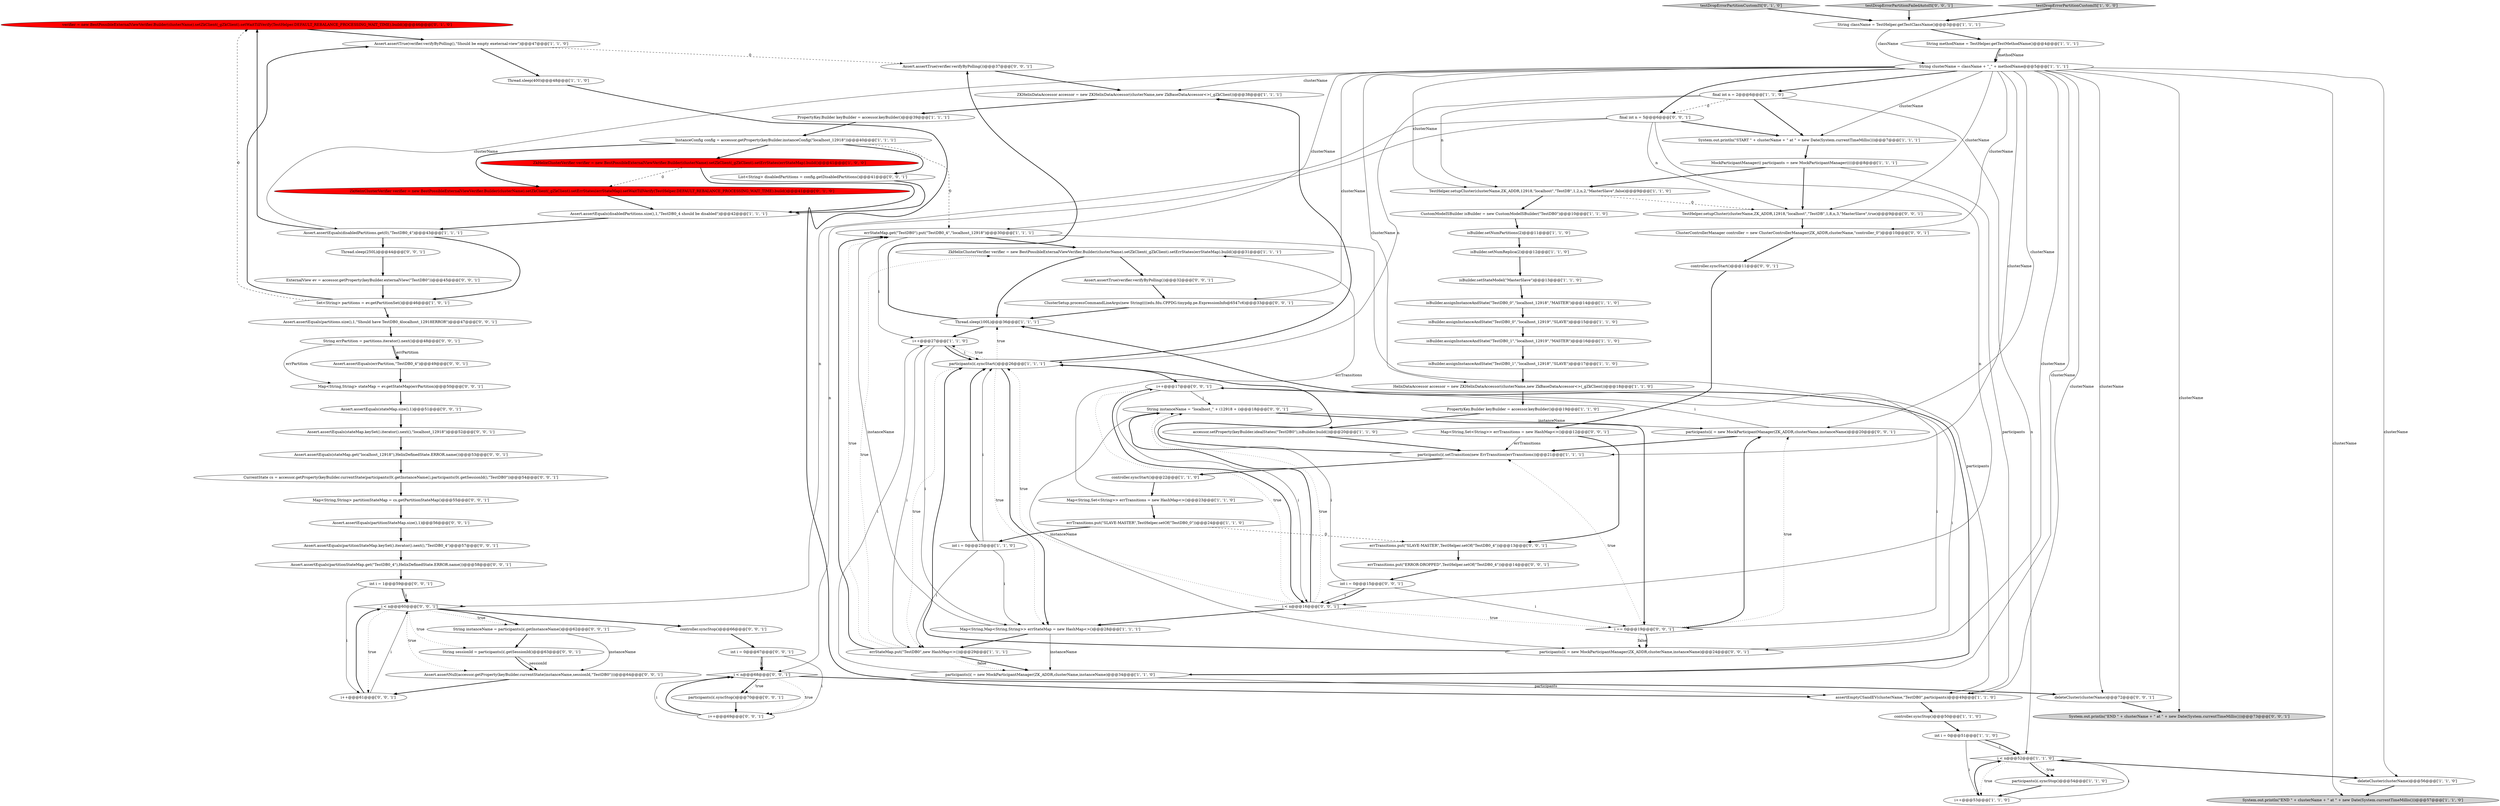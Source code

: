 digraph {
49 [style = filled, label = "verifier = new BestPossibleExternalViewVerifier.Builder(clusterName).setZkClient(_gZkClient).setWaitTillVerify(TestHelper.DEFAULT_REBALANCE_PROCESSING_WAIT_TIME).build()@@@46@@@['0', '1', '0']", fillcolor = red, shape = ellipse image = "AAA1AAABBB2BBB"];
61 [style = filled, label = "controller.syncStop()@@@66@@@['0', '0', '1']", fillcolor = white, shape = ellipse image = "AAA0AAABBB3BBB"];
92 [style = filled, label = "String instanceName = \"localhost_\" + (12918 + i)@@@18@@@['0', '0', '1']", fillcolor = white, shape = ellipse image = "AAA0AAABBB3BBB"];
96 [style = filled, label = "Map<String,String> partitionStateMap = cs.getPartitionStateMap()@@@55@@@['0', '0', '1']", fillcolor = white, shape = ellipse image = "AAA0AAABBB3BBB"];
94 [style = filled, label = "i < n@@@68@@@['0', '0', '1']", fillcolor = white, shape = diamond image = "AAA0AAABBB3BBB"];
71 [style = filled, label = "Assert.assertTrue(verifier.verifyByPolling())@@@37@@@['0', '0', '1']", fillcolor = white, shape = ellipse image = "AAA0AAABBB3BBB"];
56 [style = filled, label = "System.out.println(\"END \" + clusterName + \" at \" + new Date(System.currentTimeMillis()))@@@73@@@['0', '0', '1']", fillcolor = lightgray, shape = ellipse image = "AAA0AAABBB3BBB"];
75 [style = filled, label = "CurrentState cs = accessor.getProperty(keyBuilder.currentState(participants(0(.getInstanceName(),participants(0(.getSessionId(),\"TestDB0\"))@@@54@@@['0', '0', '1']", fillcolor = white, shape = ellipse image = "AAA0AAABBB3BBB"];
30 [style = filled, label = "ZkHelixClusterVerifier verifier = new BestPossibleExternalViewVerifier.Builder(clusterName).setZkClient(_gZkClient).setErrStates(errStateMap).build()@@@31@@@['1', '1', '1']", fillcolor = white, shape = ellipse image = "AAA0AAABBB1BBB"];
85 [style = filled, label = "i < n@@@16@@@['0', '0', '1']", fillcolor = white, shape = diamond image = "AAA0AAABBB3BBB"];
86 [style = filled, label = "Assert.assertEquals(stateMap.keySet().iterator().next(),\"localhost_12918\")@@@52@@@['0', '0', '1']", fillcolor = white, shape = ellipse image = "AAA0AAABBB3BBB"];
35 [style = filled, label = "System.out.println(\"START \" + clusterName + \" at \" + new Date(System.currentTimeMillis()))@@@7@@@['1', '1', '1']", fillcolor = white, shape = ellipse image = "AAA0AAABBB1BBB"];
73 [style = filled, label = "Assert.assertEquals(errPartition,\"TestDB0_4\")@@@49@@@['0', '0', '1']", fillcolor = white, shape = ellipse image = "AAA0AAABBB3BBB"];
74 [style = filled, label = "String errPartition = partitions.iterator().next()@@@48@@@['0', '0', '1']", fillcolor = white, shape = ellipse image = "AAA0AAABBB3BBB"];
97 [style = filled, label = "participants(i( = new MockParticipantManager(ZK_ADDR,clusterName,instanceName)@@@20@@@['0', '0', '1']", fillcolor = white, shape = ellipse image = "AAA0AAABBB3BBB"];
33 [style = filled, label = "i++@@@27@@@['1', '1', '0']", fillcolor = white, shape = ellipse image = "AAA0AAABBB1BBB"];
89 [style = filled, label = "Assert.assertEquals(partitionStateMap.size(),1)@@@56@@@['0', '0', '1']", fillcolor = white, shape = ellipse image = "AAA0AAABBB3BBB"];
91 [style = filled, label = "i++@@@69@@@['0', '0', '1']", fillcolor = white, shape = ellipse image = "AAA0AAABBB3BBB"];
11 [style = filled, label = "String clusterName = className + \"_\" + methodName@@@5@@@['1', '1', '1']", fillcolor = white, shape = ellipse image = "AAA0AAABBB1BBB"];
3 [style = filled, label = "Assert.assertEquals(disabledPartitions.size(),1,\"TestDB0_4 should be disabled\")@@@42@@@['1', '1', '1']", fillcolor = white, shape = ellipse image = "AAA0AAABBB1BBB"];
0 [style = filled, label = "participants(i(.setTransition(new ErrTransition(errTransitions))@@@21@@@['1', '1', '1']", fillcolor = white, shape = ellipse image = "AAA0AAABBB1BBB"];
19 [style = filled, label = "errStateMap.get(\"TestDB0\").put(\"TestDB0_4\",\"localhost_12918\")@@@30@@@['1', '1', '1']", fillcolor = white, shape = ellipse image = "AAA0AAABBB1BBB"];
62 [style = filled, label = "final int n = 5@@@6@@@['0', '0', '1']", fillcolor = white, shape = ellipse image = "AAA0AAABBB3BBB"];
1 [style = filled, label = "errTransitions.put(\"SLAVE-MASTER\",TestHelper.setOf(\"TestDB0_0\"))@@@24@@@['1', '1', '0']", fillcolor = white, shape = ellipse image = "AAA0AAABBB1BBB"];
13 [style = filled, label = "controller.syncStart()@@@22@@@['1', '1', '0']", fillcolor = white, shape = ellipse image = "AAA0AAABBB1BBB"];
64 [style = filled, label = "Assert.assertEquals(partitionStateMap.keySet().iterator().next(),\"TestDB0_4\")@@@57@@@['0', '0', '1']", fillcolor = white, shape = ellipse image = "AAA0AAABBB3BBB"];
14 [style = filled, label = "Thread.sleep(400)@@@48@@@['1', '1', '0']", fillcolor = white, shape = ellipse image = "AAA0AAABBB1BBB"];
8 [style = filled, label = "isBuilder.setNumReplica(2)@@@12@@@['1', '1', '0']", fillcolor = white, shape = ellipse image = "AAA0AAABBB1BBB"];
40 [style = filled, label = "i < n@@@52@@@['1', '1', '0']", fillcolor = white, shape = diamond image = "AAA0AAABBB1BBB"];
34 [style = filled, label = "Set<String> partitions = ev.getPartitionSet()@@@46@@@['1', '0', '1']", fillcolor = white, shape = ellipse image = "AAA0AAABBB1BBB"];
54 [style = filled, label = "Assert.assertTrue(verifier.verifyByPolling())@@@32@@@['0', '0', '1']", fillcolor = white, shape = ellipse image = "AAA0AAABBB3BBB"];
6 [style = filled, label = "participants(i( = new MockParticipantManager(ZK_ADDR,clusterName,instanceName)@@@34@@@['1', '1', '0']", fillcolor = white, shape = ellipse image = "AAA0AAABBB1BBB"];
20 [style = filled, label = "System.out.println(\"END \" + clusterName + \" at \" + new Date(System.currentTimeMillis()))@@@57@@@['1', '1', '0']", fillcolor = lightgray, shape = ellipse image = "AAA0AAABBB1BBB"];
45 [style = filled, label = "isBuilder.setNumPartitions(2)@@@11@@@['1', '1', '0']", fillcolor = white, shape = ellipse image = "AAA0AAABBB1BBB"];
42 [style = filled, label = "PropertyKey.Builder keyBuilder = accessor.keyBuilder()@@@39@@@['1', '1', '1']", fillcolor = white, shape = ellipse image = "AAA0AAABBB1BBB"];
38 [style = filled, label = "controller.syncStop()@@@50@@@['1', '1', '0']", fillcolor = white, shape = ellipse image = "AAA0AAABBB1BBB"];
28 [style = filled, label = "InstanceConfig config = accessor.getProperty(keyBuilder.instanceConfig(\"localhost_12918\"))@@@40@@@['1', '1', '1']", fillcolor = white, shape = ellipse image = "AAA0AAABBB1BBB"];
12 [style = filled, label = "participants(i(.syncStart()@@@26@@@['1', '1', '1']", fillcolor = white, shape = ellipse image = "AAA0AAABBB1BBB"];
72 [style = filled, label = "ExternalView ev = accessor.getProperty(keyBuilder.externalView(\"TestDB0\"))@@@45@@@['0', '0', '1']", fillcolor = white, shape = ellipse image = "AAA0AAABBB3BBB"];
29 [style = filled, label = "isBuilder.assignInstanceAndState(\"TestDB0_0\",\"localhost_12919\",\"SLAVE\")@@@15@@@['1', '1', '0']", fillcolor = white, shape = ellipse image = "AAA0AAABBB1BBB"];
2 [style = filled, label = "String className = TestHelper.getTestClassName()@@@3@@@['1', '1', '1']", fillcolor = white, shape = ellipse image = "AAA0AAABBB1BBB"];
59 [style = filled, label = "Map<String,Set<String>> errTransitions = new HashMap<>()@@@12@@@['0', '0', '1']", fillcolor = white, shape = ellipse image = "AAA0AAABBB3BBB"];
60 [style = filled, label = "Assert.assertEquals(stateMap.get(\"localhost_12918\"),HelixDefinedState.ERROR.name())@@@53@@@['0', '0', '1']", fillcolor = white, shape = ellipse image = "AAA0AAABBB3BBB"];
93 [style = filled, label = "Assert.assertEquals(partitions.size(),1,\"Should have TestDB0_4localhost_12918ERROR\")@@@47@@@['0', '0', '1']", fillcolor = white, shape = ellipse image = "AAA0AAABBB3BBB"];
16 [style = filled, label = "i++@@@53@@@['1', '1', '0']", fillcolor = white, shape = ellipse image = "AAA0AAABBB1BBB"];
77 [style = filled, label = "String instanceName = participants(i(.getInstanceName()@@@62@@@['0', '0', '1']", fillcolor = white, shape = ellipse image = "AAA0AAABBB3BBB"];
66 [style = filled, label = "i < n@@@60@@@['0', '0', '1']", fillcolor = white, shape = diamond image = "AAA0AAABBB3BBB"];
10 [style = filled, label = "MockParticipantManager(( participants = new MockParticipantManager((((@@@8@@@['1', '1', '1']", fillcolor = white, shape = ellipse image = "AAA0AAABBB1BBB"];
84 [style = filled, label = "int i = 0@@@15@@@['0', '0', '1']", fillcolor = white, shape = ellipse image = "AAA0AAABBB3BBB"];
31 [style = filled, label = "PropertyKey.Builder keyBuilder = accessor.keyBuilder()@@@19@@@['1', '1', '0']", fillcolor = white, shape = ellipse image = "AAA0AAABBB1BBB"];
57 [style = filled, label = "int i = 0@@@67@@@['0', '0', '1']", fillcolor = white, shape = ellipse image = "AAA0AAABBB3BBB"];
63 [style = filled, label = "Thread.sleep(250L)@@@44@@@['0', '0', '1']", fillcolor = white, shape = ellipse image = "AAA0AAABBB3BBB"];
87 [style = filled, label = "ClusterControllerManager controller = new ClusterControllerManager(ZK_ADDR,clusterName,\"controller_0\")@@@10@@@['0', '0', '1']", fillcolor = white, shape = ellipse image = "AAA0AAABBB3BBB"];
32 [style = filled, label = "String methodName = TestHelper.getTestMethodName()@@@4@@@['1', '1', '1']", fillcolor = white, shape = ellipse image = "AAA0AAABBB1BBB"];
17 [style = filled, label = "CustomModeISBuilder isBuilder = new CustomModeISBuilder(\"TestDB0\")@@@10@@@['1', '1', '0']", fillcolor = white, shape = ellipse image = "AAA0AAABBB1BBB"];
37 [style = filled, label = "Assert.assertEquals(disabledPartitions.get(0),\"TestDB0_4\")@@@43@@@['1', '1', '1']", fillcolor = white, shape = ellipse image = "AAA0AAABBB1BBB"];
69 [style = filled, label = "List<String> disabledPartitions = config.getDisabledPartitions()@@@41@@@['0', '0', '1']", fillcolor = white, shape = ellipse image = "AAA0AAABBB3BBB"];
90 [style = filled, label = "int i = 1@@@59@@@['0', '0', '1']", fillcolor = white, shape = ellipse image = "AAA0AAABBB3BBB"];
78 [style = filled, label = "TestHelper.setupCluster(clusterName,ZK_ADDR,12918,\"localhost\",\"TestDB\",1,8,n,3,\"MasterSlave\",true)@@@9@@@['0', '0', '1']", fillcolor = white, shape = ellipse image = "AAA0AAABBB3BBB"];
39 [style = filled, label = "errStateMap.put(\"TestDB0\",new HashMap<>())@@@29@@@['1', '1', '1']", fillcolor = white, shape = ellipse image = "AAA0AAABBB1BBB"];
15 [style = filled, label = "participants(i(.syncStop()@@@54@@@['1', '1', '0']", fillcolor = white, shape = ellipse image = "AAA0AAABBB1BBB"];
9 [style = filled, label = "isBuilder.assignInstanceAndState(\"TestDB0_1\",\"localhost_12918\",\"SLAVE\")@@@17@@@['1', '1', '0']", fillcolor = white, shape = ellipse image = "AAA0AAABBB1BBB"];
76 [style = filled, label = "String sessionId = participants(i(.getSessionId()@@@63@@@['0', '0', '1']", fillcolor = white, shape = ellipse image = "AAA0AAABBB3BBB"];
51 [style = filled, label = "testDropErrorPartitionCustomIS['0', '1', '0']", fillcolor = lightgray, shape = diamond image = "AAA0AAABBB2BBB"];
27 [style = filled, label = "int i = 0@@@51@@@['1', '1', '0']", fillcolor = white, shape = ellipse image = "AAA0AAABBB1BBB"];
82 [style = filled, label = "errTransitions.put(\"SLAVE-MASTER\",TestHelper.setOf(\"TestDB0_4\"))@@@13@@@['0', '0', '1']", fillcolor = white, shape = ellipse image = "AAA0AAABBB3BBB"];
26 [style = filled, label = "final int n = 2@@@6@@@['1', '1', '0']", fillcolor = white, shape = ellipse image = "AAA0AAABBB1BBB"];
25 [style = filled, label = "deleteCluster(clusterName)@@@56@@@['1', '1', '0']", fillcolor = white, shape = ellipse image = "AAA0AAABBB1BBB"];
18 [style = filled, label = "HelixDataAccessor accessor = new ZKHelixDataAccessor(clusterName,new ZkBaseDataAccessor<>(_gZkClient))@@@18@@@['1', '1', '0']", fillcolor = white, shape = ellipse image = "AAA0AAABBB1BBB"];
23 [style = filled, label = "TestHelper.setupCluster(clusterName,ZK_ADDR,12918,\"localhost\",\"TestDB\",1,2,n,2,\"MasterSlave\",false)@@@9@@@['1', '1', '0']", fillcolor = white, shape = ellipse image = "AAA0AAABBB1BBB"];
24 [style = filled, label = "isBuilder.setStateModel(\"MasterSlave\")@@@13@@@['1', '1', '0']", fillcolor = white, shape = ellipse image = "AAA0AAABBB1BBB"];
21 [style = filled, label = "Map<String,Set<String>> errTransitions = new HashMap<>()@@@23@@@['1', '1', '0']", fillcolor = white, shape = ellipse image = "AAA0AAABBB1BBB"];
53 [style = filled, label = "i++@@@61@@@['0', '0', '1']", fillcolor = white, shape = ellipse image = "AAA0AAABBB3BBB"];
68 [style = filled, label = "i == 0@@@19@@@['0', '0', '1']", fillcolor = white, shape = diamond image = "AAA0AAABBB3BBB"];
22 [style = filled, label = "Assert.assertTrue(verifier.verifyByPolling(),\"Should be empty exeternal-view\")@@@47@@@['1', '1', '0']", fillcolor = white, shape = ellipse image = "AAA0AAABBB1BBB"];
43 [style = filled, label = "ZkHelixClusterVerifier verifier = new BestPossibleExternalViewVerifier.Builder(clusterName).setZkClient(_gZkClient).setErrStates(errStateMap).build()@@@41@@@['1', '0', '0']", fillcolor = red, shape = ellipse image = "AAA1AAABBB1BBB"];
83 [style = filled, label = "participants(i(.syncStop()@@@70@@@['0', '0', '1']", fillcolor = white, shape = ellipse image = "AAA0AAABBB3BBB"];
65 [style = filled, label = "Assert.assertEquals(partitionStateMap.get(\"TestDB0_4\"),HelixDefinedState.ERROR.name())@@@58@@@['0', '0', '1']", fillcolor = white, shape = ellipse image = "AAA0AAABBB3BBB"];
7 [style = filled, label = "Thread.sleep(100L)@@@36@@@['1', '1', '1']", fillcolor = white, shape = ellipse image = "AAA0AAABBB1BBB"];
4 [style = filled, label = "isBuilder.assignInstanceAndState(\"TestDB0_0\",\"localhost_12918\",\"MASTER\")@@@14@@@['1', '1', '0']", fillcolor = white, shape = ellipse image = "AAA0AAABBB1BBB"];
79 [style = filled, label = "errTransitions.put(\"ERROR-DROPPED\",TestHelper.setOf(\"TestDB0_4\"))@@@14@@@['0', '0', '1']", fillcolor = white, shape = ellipse image = "AAA0AAABBB3BBB"];
95 [style = filled, label = "controller.syncStart()@@@11@@@['0', '0', '1']", fillcolor = white, shape = ellipse image = "AAA0AAABBB3BBB"];
36 [style = filled, label = "ZKHelixDataAccessor accessor = new ZKHelixDataAccessor(clusterName,new ZkBaseDataAccessor<>(_gZkClient))@@@38@@@['1', '1', '1']", fillcolor = white, shape = ellipse image = "AAA0AAABBB1BBB"];
81 [style = filled, label = "testDropErrorPartitionFailedAutoIS['0', '0', '1']", fillcolor = lightgray, shape = diamond image = "AAA0AAABBB3BBB"];
58 [style = filled, label = "deleteCluster(clusterName)@@@72@@@['0', '0', '1']", fillcolor = white, shape = ellipse image = "AAA0AAABBB3BBB"];
70 [style = filled, label = "Assert.assertNull(accessor.getProperty(keyBuilder.currentState(instanceName,sessionId,\"TestDB0\")))@@@64@@@['0', '0', '1']", fillcolor = white, shape = ellipse image = "AAA0AAABBB3BBB"];
88 [style = filled, label = "i++@@@17@@@['0', '0', '1']", fillcolor = white, shape = ellipse image = "AAA0AAABBB3BBB"];
44 [style = filled, label = "assertEmptyCSandEV(clusterName,\"TestDB0\",participants)@@@49@@@['1', '1', '0']", fillcolor = white, shape = ellipse image = "AAA0AAABBB1BBB"];
46 [style = filled, label = "testDropErrorPartitionCustomIS['1', '0', '0']", fillcolor = lightgray, shape = diamond image = "AAA0AAABBB1BBB"];
47 [style = filled, label = "int i = 0@@@25@@@['1', '1', '0']", fillcolor = white, shape = ellipse image = "AAA0AAABBB1BBB"];
67 [style = filled, label = "ClusterSetup.processCommandLineArgs(new String((((edu.fdu.CPPDG.tinypdg.pe.ExpressionInfo@6547c6)@@@33@@@['0', '0', '1']", fillcolor = white, shape = ellipse image = "AAA0AAABBB3BBB"];
80 [style = filled, label = "Assert.assertEquals(stateMap.size(),1)@@@51@@@['0', '0', '1']", fillcolor = white, shape = ellipse image = "AAA0AAABBB3BBB"];
5 [style = filled, label = "accessor.setProperty(keyBuilder.idealStates(\"TestDB0\"),isBuilder.build())@@@20@@@['1', '1', '0']", fillcolor = white, shape = ellipse image = "AAA0AAABBB1BBB"];
55 [style = filled, label = "participants(i( = new MockParticipantManager(ZK_ADDR,clusterName,instanceName)@@@24@@@['0', '0', '1']", fillcolor = white, shape = ellipse image = "AAA0AAABBB3BBB"];
50 [style = filled, label = "ZkHelixClusterVerifier verifier = new BestPossibleExternalViewVerifier.Builder(clusterName).setZkClient(_gZkClient).setErrStates(errStateMap).setWaitTillVerify(TestHelper.DEFAULT_REBALANCE_PROCESSING_WAIT_TIME).build()@@@41@@@['0', '1', '0']", fillcolor = red, shape = ellipse image = "AAA1AAABBB2BBB"];
52 [style = filled, label = "Map<String,String> stateMap = ev.getStateMap(errPartition)@@@50@@@['0', '0', '1']", fillcolor = white, shape = ellipse image = "AAA0AAABBB3BBB"];
48 [style = filled, label = "Map<String,Map<String,String>> errStateMap = new HashMap<>()@@@28@@@['1', '1', '1']", fillcolor = white, shape = ellipse image = "AAA0AAABBB1BBB"];
41 [style = filled, label = "isBuilder.assignInstanceAndState(\"TestDB0_1\",\"localhost_12919\",\"MASTER\")@@@16@@@['1', '1', '0']", fillcolor = white, shape = ellipse image = "AAA0AAABBB1BBB"];
63->72 [style = bold, label=""];
33->39 [style = solid, label="i"];
83->91 [style = bold, label=""];
39->19 [style = bold, label=""];
12->39 [style = dotted, label="true"];
0->13 [style = bold, label=""];
37->49 [style = bold, label=""];
96->89 [style = bold, label=""];
22->71 [style = dashed, label="0"];
46->2 [style = bold, label=""];
84->92 [style = solid, label="i"];
84->68 [style = solid, label="i"];
28->50 [style = bold, label=""];
40->15 [style = bold, label=""];
40->25 [style = bold, label=""];
17->45 [style = bold, label=""];
39->6 [style = bold, label=""];
41->9 [style = bold, label=""];
61->57 [style = bold, label=""];
12->88 [style = bold, label=""];
47->12 [style = solid, label="i"];
97->88 [style = solid, label="i"];
32->11 [style = solid, label="methodName"];
70->53 [style = bold, label=""];
10->44 [style = solid, label="participants"];
26->23 [style = solid, label="n"];
86->60 [style = bold, label=""];
88->92 [style = solid, label="i"];
53->66 [style = solid, label="i"];
48->39 [style = bold, label=""];
21->30 [style = solid, label="errTransitions"];
49->22 [style = bold, label=""];
65->90 [style = bold, label=""];
90->53 [style = solid, label="i"];
88->85 [style = solid, label="i"];
90->66 [style = bold, label=""];
68->0 [style = dotted, label="true"];
81->2 [style = bold, label=""];
23->78 [style = dashed, label="0"];
43->3 [style = bold, label=""];
11->6 [style = solid, label="clusterName"];
28->43 [style = bold, label=""];
5->0 [style = bold, label=""];
11->37 [style = solid, label="clusterName"];
75->96 [style = bold, label=""];
11->56 [style = solid, label="clusterName"];
21->1 [style = bold, label=""];
26->35 [style = bold, label=""];
16->40 [style = solid, label="i"];
59->0 [style = solid, label="errTransitions"];
23->17 [style = bold, label=""];
35->10 [style = bold, label=""];
6->44 [style = solid, label="participants"];
2->32 [style = bold, label=""];
32->11 [style = bold, label=""];
66->70 [style = dotted, label="true"];
94->91 [style = dotted, label="true"];
12->33 [style = dotted, label="true"];
55->12 [style = bold, label=""];
57->91 [style = solid, label="i"];
66->77 [style = dotted, label="true"];
18->31 [style = bold, label=""];
88->68 [style = solid, label="i"];
16->40 [style = bold, label=""];
27->40 [style = solid, label="i"];
74->73 [style = solid, label="errPartition"];
52->80 [style = bold, label=""];
31->5 [style = bold, label=""];
79->84 [style = bold, label=""];
80->86 [style = bold, label=""];
50->3 [style = bold, label=""];
11->67 [style = solid, label="clusterName"];
12->48 [style = bold, label=""];
28->19 [style = dashed, label="0"];
87->95 [style = bold, label=""];
11->19 [style = solid, label="clusterName"];
58->56 [style = bold, label=""];
11->58 [style = solid, label="clusterName"];
44->38 [style = bold, label=""];
11->0 [style = solid, label="clusterName"];
57->94 [style = solid, label="i"];
6->33 [style = solid, label="i"];
7->33 [style = bold, label=""];
76->70 [style = solid, label="sessionId"];
68->55 [style = dotted, label="false"];
11->44 [style = solid, label="clusterName"];
71->36 [style = bold, label=""];
27->16 [style = solid, label="i"];
28->69 [style = bold, label=""];
30->7 [style = bold, label=""];
47->48 [style = solid, label="i"];
11->35 [style = solid, label="clusterName"];
62->85 [style = solid, label="n"];
37->63 [style = bold, label=""];
74->52 [style = solid, label="errPartition"];
66->61 [style = bold, label=""];
19->44 [style = solid, label="participants"];
62->78 [style = solid, label="n"];
11->62 [style = bold, label=""];
6->7 [style = bold, label=""];
22->14 [style = bold, label=""];
12->7 [style = dotted, label="true"];
40->15 [style = dotted, label="true"];
7->71 [style = bold, label=""];
85->12 [style = dotted, label="true"];
85->68 [style = dotted, label="true"];
19->33 [style = solid, label="i"];
36->42 [style = bold, label=""];
84->85 [style = solid, label="i"];
11->26 [style = bold, label=""];
73->52 [style = bold, label=""];
34->49 [style = dashed, label="0"];
8->24 [style = bold, label=""];
67->7 [style = bold, label=""];
92->68 [style = bold, label=""];
11->36 [style = solid, label="clusterName"];
92->55 [style = solid, label="instanceName"];
3->37 [style = bold, label=""];
34->93 [style = bold, label=""];
0->12 [style = bold, label=""];
78->87 [style = bold, label=""];
12->36 [style = bold, label=""];
38->27 [style = bold, label=""];
11->18 [style = solid, label="clusterName"];
33->48 [style = solid, label="i"];
2->11 [style = solid, label="className"];
4->29 [style = bold, label=""];
11->87 [style = solid, label="clusterName"];
11->55 [style = solid, label="clusterName"];
39->30 [style = dotted, label="true"];
62->35 [style = bold, label=""];
33->12 [style = bold, label=""];
26->12 [style = solid, label="n"];
47->39 [style = solid, label="i"];
85->92 [style = bold, label=""];
66->76 [style = dotted, label="true"];
55->88 [style = solid, label="i"];
11->78 [style = solid, label="clusterName"];
68->97 [style = bold, label=""];
43->50 [style = dashed, label="0"];
92->97 [style = solid, label="instanceName"];
89->64 [style = bold, label=""];
25->20 [style = bold, label=""];
93->74 [style = bold, label=""];
9->18 [style = bold, label=""];
84->85 [style = bold, label=""];
54->67 [style = bold, label=""];
10->78 [style = bold, label=""];
51->2 [style = bold, label=""];
10->23 [style = bold, label=""];
48->6 [style = solid, label="instanceName"];
64->65 [style = bold, label=""];
45->8 [style = bold, label=""];
30->54 [style = bold, label=""];
76->70 [style = bold, label=""];
69->3 [style = bold, label=""];
66->53 [style = dotted, label="true"];
62->94 [style = solid, label="n"];
72->34 [style = bold, label=""];
68->97 [style = dotted, label="true"];
85->48 [style = bold, label=""];
42->28 [style = bold, label=""];
90->66 [style = solid, label="i"];
62->66 [style = solid, label="n"];
26->62 [style = dashed, label="0"];
33->12 [style = solid, label="i"];
11->20 [style = solid, label="clusterName"];
66->77 [style = bold, label=""];
39->19 [style = dotted, label="true"];
91->94 [style = solid, label="i"];
29->41 [style = bold, label=""];
47->12 [style = bold, label=""];
97->0 [style = bold, label=""];
74->73 [style = bold, label=""];
11->23 [style = solid, label="clusterName"];
40->16 [style = dotted, label="true"];
94->83 [style = bold, label=""];
15->16 [style = bold, label=""];
14->44 [style = bold, label=""];
48->19 [style = solid, label="instanceName"];
34->22 [style = bold, label=""];
1->82 [style = dashed, label="0"];
94->83 [style = dotted, label="true"];
59->82 [style = bold, label=""];
11->97 [style = solid, label="clusterName"];
24->4 [style = bold, label=""];
1->47 [style = bold, label=""];
77->76 [style = bold, label=""];
77->70 [style = solid, label="instanceName"];
85->88 [style = dotted, label="true"];
39->6 [style = dotted, label="false"];
85->92 [style = dotted, label="true"];
37->34 [style = bold, label=""];
53->66 [style = bold, label=""];
57->94 [style = bold, label=""];
82->79 [style = bold, label=""];
68->55 [style = bold, label=""];
95->59 [style = bold, label=""];
27->40 [style = bold, label=""];
88->85 [style = bold, label=""];
60->75 [style = bold, label=""];
13->21 [style = bold, label=""];
94->58 [style = bold, label=""];
11->25 [style = solid, label="clusterName"];
26->40 [style = solid, label="n"];
91->94 [style = bold, label=""];
19->30 [style = bold, label=""];
12->48 [style = dotted, label="true"];
}
